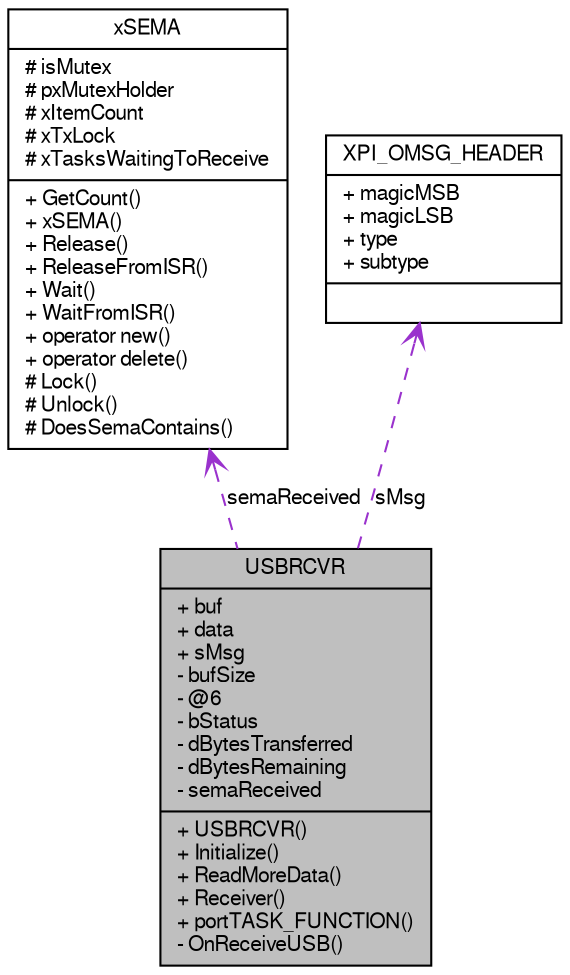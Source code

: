 digraph G
{
  bgcolor="transparent";
  edge [fontname="FreeSans",fontsize=10,labelfontname="FreeSans",labelfontsize=10];
  node [fontname="FreeSans",fontsize=10,shape=record];
  Node1 [label="{USBRCVR\n|+ buf\l+ data\l+ sMsg\l- bufSize\l- @6\l- bStatus\l- dBytesTransferred\l- dBytesRemaining\l- semaReceived\l|+ USBRCVR()\l+ Initialize()\l+ ReadMoreData()\l+ Receiver()\l+ portTASK_FUNCTION()\l- OnReceiveUSB()\l}",height=0.2,width=0.4,color="black", fillcolor="grey75", style="filled" fontcolor="black"];
  Node2 -> Node1 [dir=back,color="darkorchid3",fontsize=10,style="dashed",label="semaReceived",arrowtail="open",fontname="FreeSans"];
  Node2 [label="{xSEMA\n|# isMutex\l# pxMutexHolder\l# xItemCount\l# xTxLock\l# xTasksWaitingToReceive\l|+ GetCount()\l+ xSEMA()\l+ Release()\l+ ReleaseFromISR()\l+ Wait()\l+ WaitFromISR()\l+ operator new()\l+ operator delete()\l# Lock()\l# Unlock()\l# DoesSemaContains()\l}",height=0.2,width=0.4,color="black",URL="$classx_s_e_m_a.html"];
  Node3 -> Node1 [dir=back,color="darkorchid3",fontsize=10,style="dashed",label="sMsg",arrowtail="open",fontname="FreeSans"];
  Node3 [label="{XPI_OMSG_HEADER\n|+ magicMSB\l+ magicLSB\l+ type\l+ subtype\l|}",height=0.2,width=0.4,color="black",URL="$struct_x_p_i___o_m_s_g___h_e_a_d_e_r.html"];
}

